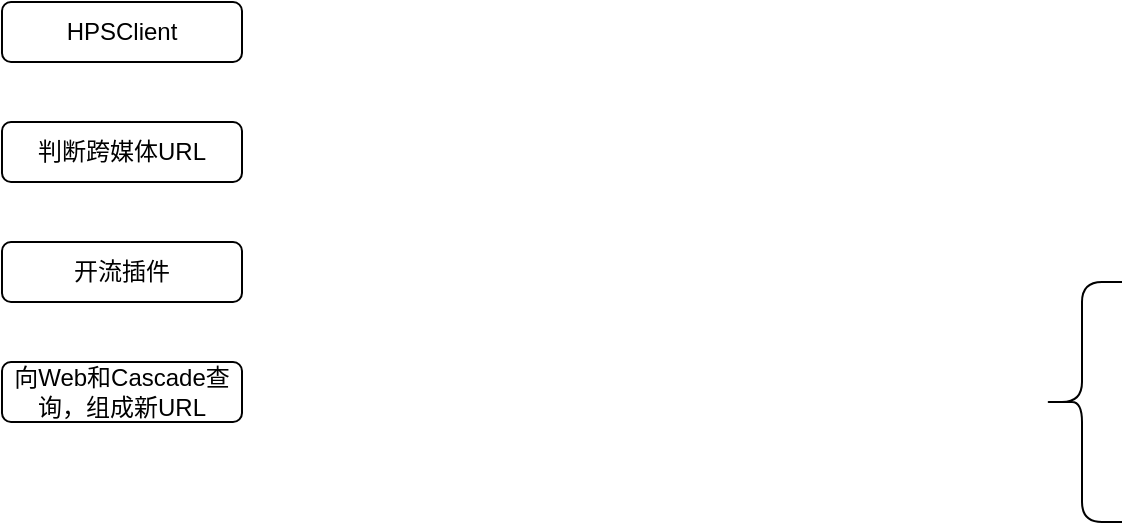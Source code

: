 <mxfile version="21.3.5" type="github">
  <diagram name="第 1 页" id="AyBgRI-KUPs6ClPqWyEx">
    <mxGraphModel dx="1434" dy="764" grid="1" gridSize="10" guides="1" tooltips="1" connect="1" arrows="1" fold="1" page="1" pageScale="1" pageWidth="827" pageHeight="1169" math="0" shadow="0">
      <root>
        <mxCell id="0" />
        <mxCell id="1" parent="0" />
        <mxCell id="IFtsaaSaKIlQ8-qLtRUG-1" value="HPSClient" style="rounded=1;whiteSpace=wrap;html=1;" vertex="1" parent="1">
          <mxGeometry x="140" y="130" width="120" height="30" as="geometry" />
        </mxCell>
        <mxCell id="IFtsaaSaKIlQ8-qLtRUG-3" value="" style="shape=curlyBracket;whiteSpace=wrap;html=1;rounded=1;labelPosition=left;verticalLabelPosition=middle;align=right;verticalAlign=middle;" vertex="1" parent="1">
          <mxGeometry x="660" y="270" width="40" height="120" as="geometry" />
        </mxCell>
        <mxCell id="IFtsaaSaKIlQ8-qLtRUG-4" value="判断跨媒体URL" style="rounded=1;whiteSpace=wrap;html=1;" vertex="1" parent="1">
          <mxGeometry x="140" y="190" width="120" height="30" as="geometry" />
        </mxCell>
        <mxCell id="IFtsaaSaKIlQ8-qLtRUG-5" value="开流插件" style="rounded=1;whiteSpace=wrap;html=1;" vertex="1" parent="1">
          <mxGeometry x="140" y="250" width="120" height="30" as="geometry" />
        </mxCell>
        <mxCell id="IFtsaaSaKIlQ8-qLtRUG-6" value="向Web和Cascade查询，组成新URL" style="rounded=1;whiteSpace=wrap;html=1;" vertex="1" parent="1">
          <mxGeometry x="140" y="310" width="120" height="30" as="geometry" />
        </mxCell>
      </root>
    </mxGraphModel>
  </diagram>
</mxfile>

